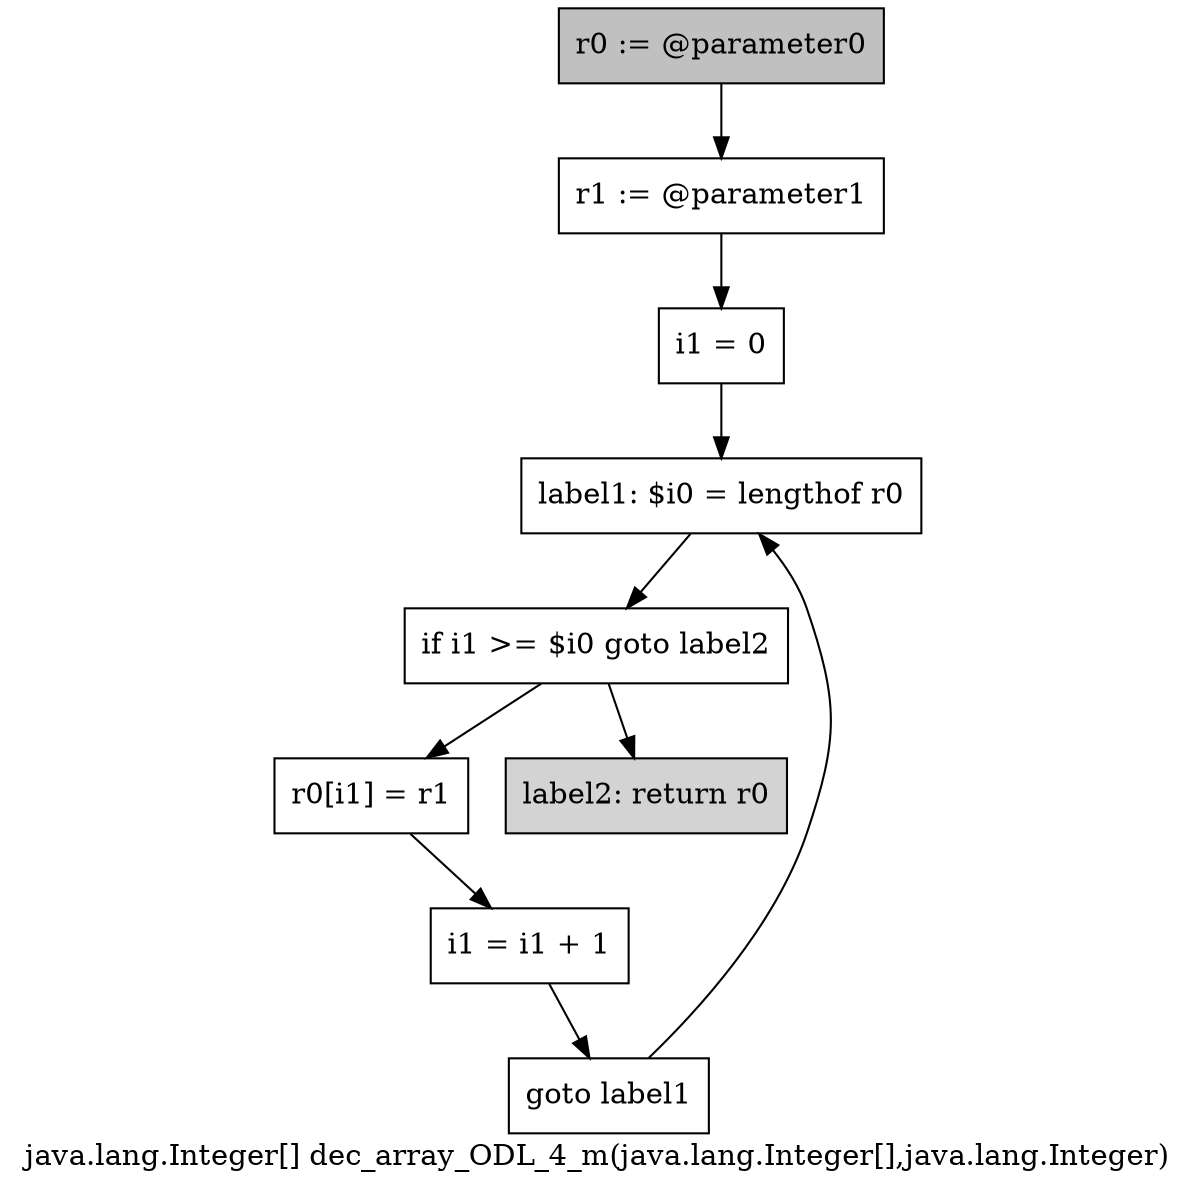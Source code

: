 digraph "java.lang.Integer[] dec_array_ODL_4_m(java.lang.Integer[],java.lang.Integer)" {
    label="java.lang.Integer[] dec_array_ODL_4_m(java.lang.Integer[],java.lang.Integer)";
    node [shape=box];
    "0" [style=filled,fillcolor=gray,label="r0 := @parameter0",];
    "1" [label="r1 := @parameter1",];
    "0"->"1";
    "2" [label="i1 = 0",];
    "1"->"2";
    "3" [label="label1: $i0 = lengthof r0",];
    "2"->"3";
    "4" [label="if i1 >= $i0 goto label2",];
    "3"->"4";
    "5" [label="r0[i1] = r1",];
    "4"->"5";
    "8" [style=filled,fillcolor=lightgray,label="label2: return r0",];
    "4"->"8";
    "6" [label="i1 = i1 + 1",];
    "5"->"6";
    "7" [label="goto label1",];
    "6"->"7";
    "7"->"3";
}
